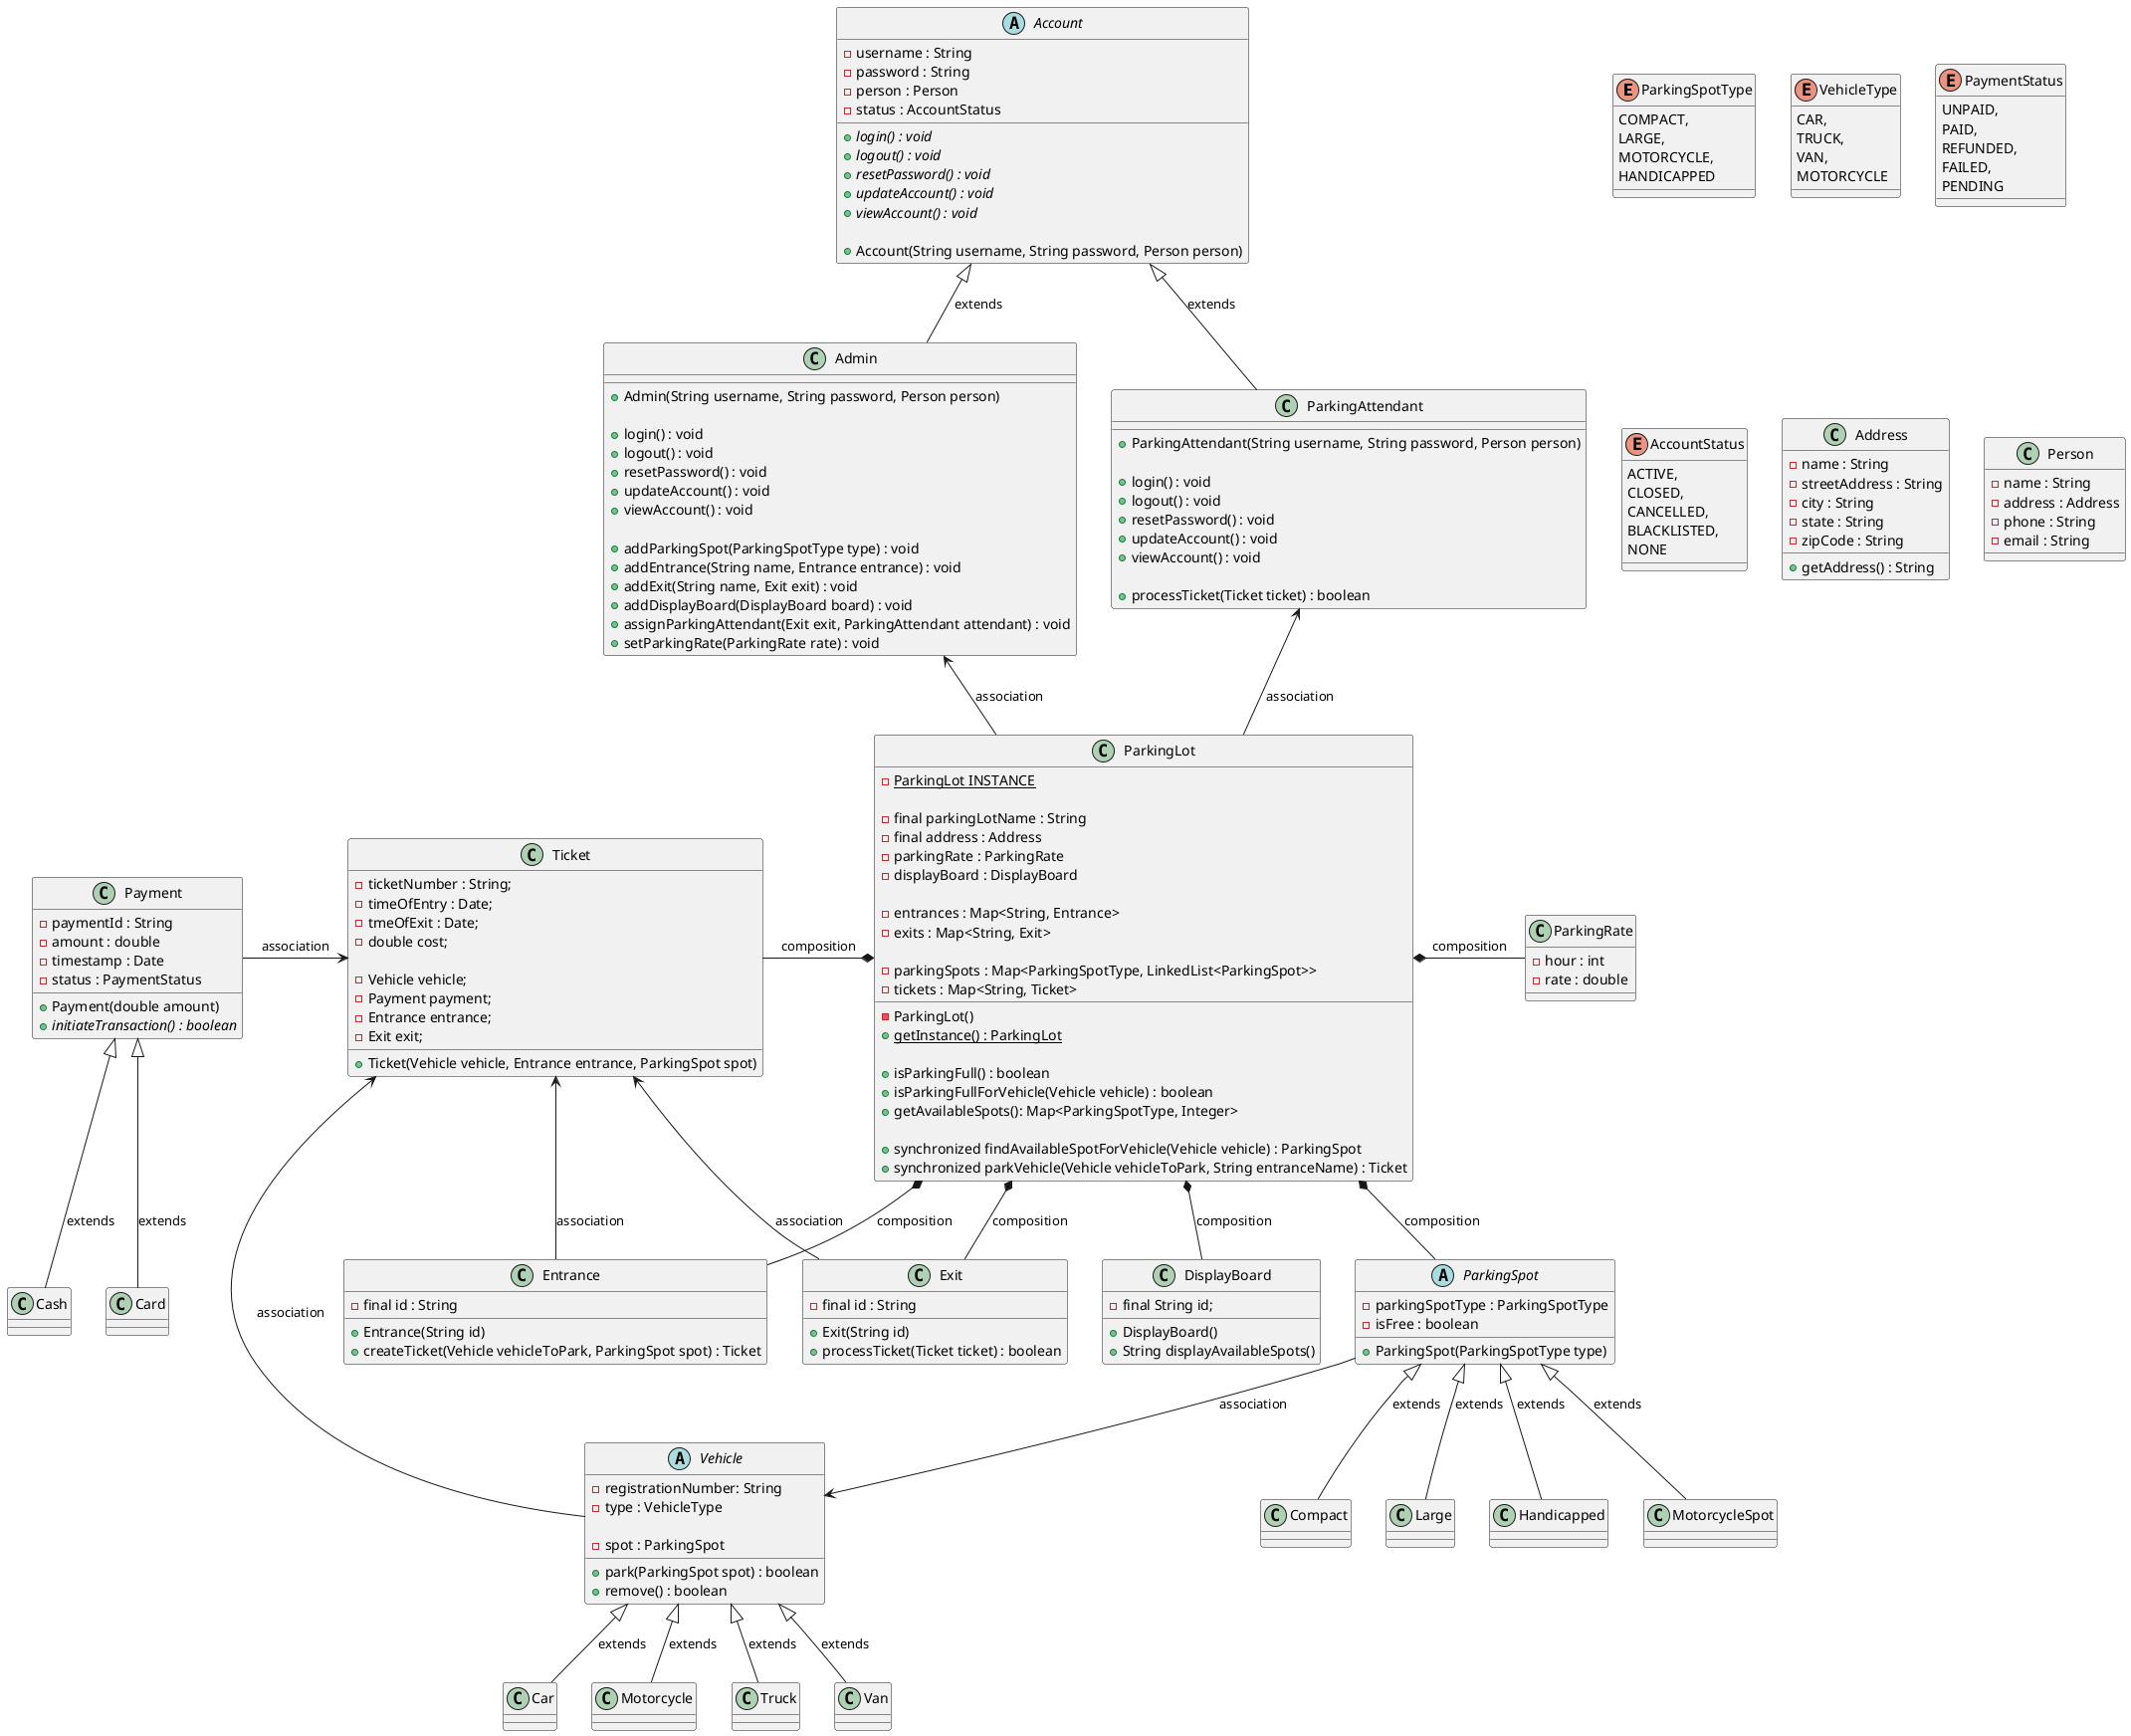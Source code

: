 @startuml class-diagram parking-lot
'skinparam classAttributeIconSize 0
top to bottom direction

enum ParkingSpotType {
    COMPACT,
    LARGE,
    MOTORCYCLE,
    HANDICAPPED
}
enum VehicleType {
    CAR,
    TRUCK,
    VAN,
    MOTORCYCLE
}
enum PaymentStatus {
    UNPAID,
    PAID,
    REFUNDED,
    FAILED,
    PENDING
}
enum AccountStatus {
    ACTIVE,
    CLOSED,
    CANCELLED,
    BLACKLISTED,
    NONE
}

class Address {
   - name : String
   - streetAddress : String
   - city : String
   - state : String
   - zipCode : String

   + getAddress() : String
}
class Person {
   - name : String
   - address : Address
   - phone : String
   - email : String
}

abstract class Vehicle {
    - registrationNumber: String
    - type : VehicleType

    - spot : ParkingSpot

    + park(ParkingSpot spot) : boolean
    + remove() : boolean
}
class Car
class Motorcycle
class Truck
class Van

abstract class ParkingSpot {
    - parkingSpotType : ParkingSpotType
    - isFree : boolean

    + ParkingSpot(ParkingSpotType type)
}
class Compact
class Large
class Handicapped
class MotorcycleSpot

abstract class Account {
    - username : String
    - password : String
    - person : Person
    - status : AccountStatus

    + {abstract} login() : void
    + {abstract} logout() : void
    + {abstract} resetPassword() : void
    + {abstract} updateAccount() : void
    + {abstract} viewAccount() : void

    + Account(String username, String password, Person person)
}
class Admin {
    + Admin(String username, String password, Person person)

    + login() : void
    + logout() : void
    + resetPassword() : void
    + updateAccount() : void
    + viewAccount() : void

    + addParkingSpot(ParkingSpotType type) : void
    + addEntrance(String name, Entrance entrance) : void
    + addExit(String name, Exit exit) : void
    + addDisplayBoard(DisplayBoard board) : void
    + assignParkingAttendant(Exit exit, ParkingAttendant attendant) : void
    + setParkingRate(ParkingRate rate) : void
}

class ParkingAttendant {
    + ParkingAttendant(String username, String password, Person person)

    + login() : void
    + logout() : void
    + resetPassword() : void
    + updateAccount() : void
    + viewAccount() : void

    + processTicket(Ticket ticket) : boolean
}

class Entrance {
    - final id : String

    + Entrance(String id)
    + createTicket(Vehicle vehicleToPark, ParkingSpot spot) : Ticket
}
class Exit {
   - final id : String

   + Exit(String id)
   + processTicket(Ticket ticket) : boolean
}
class DisplayBoard {
    - final String id;

    + DisplayBoard()
    + String displayAvailableSpots()
}
class ParkingRate  {
    - hour : int
    - rate : double
}

class Payment {
    - paymentId : String
    - amount : double
    - timestamp : Date
    - status : PaymentStatus

    + Payment(double amount)
    + {abstract} initiateTransaction() : boolean
}
class Cash
class Card

class Ticket {
    - ticketNumber : String;
    - timeOfEntry : Date;
    - tmeOfExit : Date;
    - double cost;

    - Vehicle vehicle;
    - Payment payment;
    - Entrance entrance;
    - Exit exit;

    + Ticket(Vehicle vehicle, Entrance entrance, ParkingSpot spot)
}

class ParkingLot {
  - {static} ParkingLot INSTANCE

  - final parkingLotName : String
  - final address : Address
  - parkingRate : ParkingRate
  - displayBoard : DisplayBoard

  - entrances : Map<String, Entrance>
  - exits : Map<String, Exit>

  - parkingSpots : Map<ParkingSpotType, LinkedList<ParkingSpot>>
  ' - usedSpots : Map<ParkingSpotType, ArrayList<ParkingSpot>>
  - tickets : Map<String, Ticket>

  - ParkingLot()
  + {static} getInstance() : ParkingLot

  + isParkingFull() : boolean
  + isParkingFullForVehicle(Vehicle vehicle) : boolean
  + getAvailableSpots(): Map<ParkingSpotType, Integer>

  + synchronized findAvailableSpotForVehicle(Vehicle vehicle) : ParkingSpot
  + synchronized parkVehicle(Vehicle vehicleToPark, String entranceName) : Ticket
}

'Relationships

'1. Inheritance (IS-A)
together {
    Vehicle <|-- Car : extends
    Vehicle <|-- Motorcycle : extends
    Vehicle <|-- Truck : extends
    Vehicle <|-- Van : extends
}
together {
    ParkingSpot <|-- Compact : extends
    ParkingSpot <|-- Large : extends
    ParkingSpot <|-- Handicapped : extends
    ParkingSpot <|-- MotorcycleSpot : extends
}
together {
    Account <|-- Admin : extends
    Account <|-- ParkingAttendant : extends
}
together {
'    Cash -right-|> Payment : extends
'    Card --|> Payment : extends
    Payment <|-- Cash : extends
    Payment <|-- Card : extends
}

'2. Association (1-way)
ParkingSpot --> Vehicle : association
Payment -right-> Ticket : association
Exit --> Ticket : association
Entrance --> Ticket : association
Vehicle --> Ticket : association
together {
    Admin <-- ParkingLot : association
    ParkingAttendant <-- ParkingLot : association
}

'3. Composition
ParkingLot *-- ParkingSpot : composition
ParkingLot *-- Entrance : composition
ParkingLot *-- Exit : composition
ParkingLot *-left- Ticket : composition
ParkingLot *-right- ParkingRate : composition
ParkingLot *-- DisplayBoard : composition
@enduml